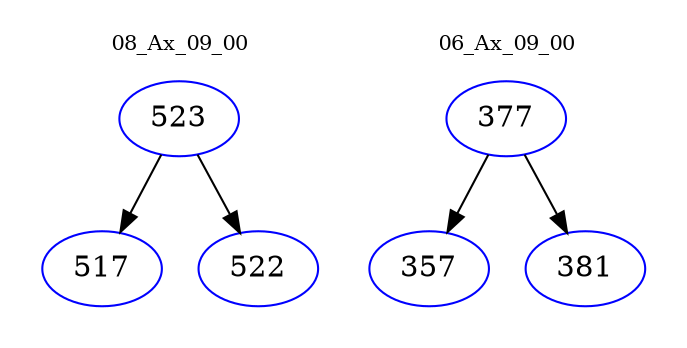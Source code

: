 digraph{
subgraph cluster_0 {
color = white
label = "08_Ax_09_00";
fontsize=10;
T0_523 [label="523", color="blue"]
T0_523 -> T0_517 [color="black"]
T0_517 [label="517", color="blue"]
T0_523 -> T0_522 [color="black"]
T0_522 [label="522", color="blue"]
}
subgraph cluster_1 {
color = white
label = "06_Ax_09_00";
fontsize=10;
T1_377 [label="377", color="blue"]
T1_377 -> T1_357 [color="black"]
T1_357 [label="357", color="blue"]
T1_377 -> T1_381 [color="black"]
T1_381 [label="381", color="blue"]
}
}
